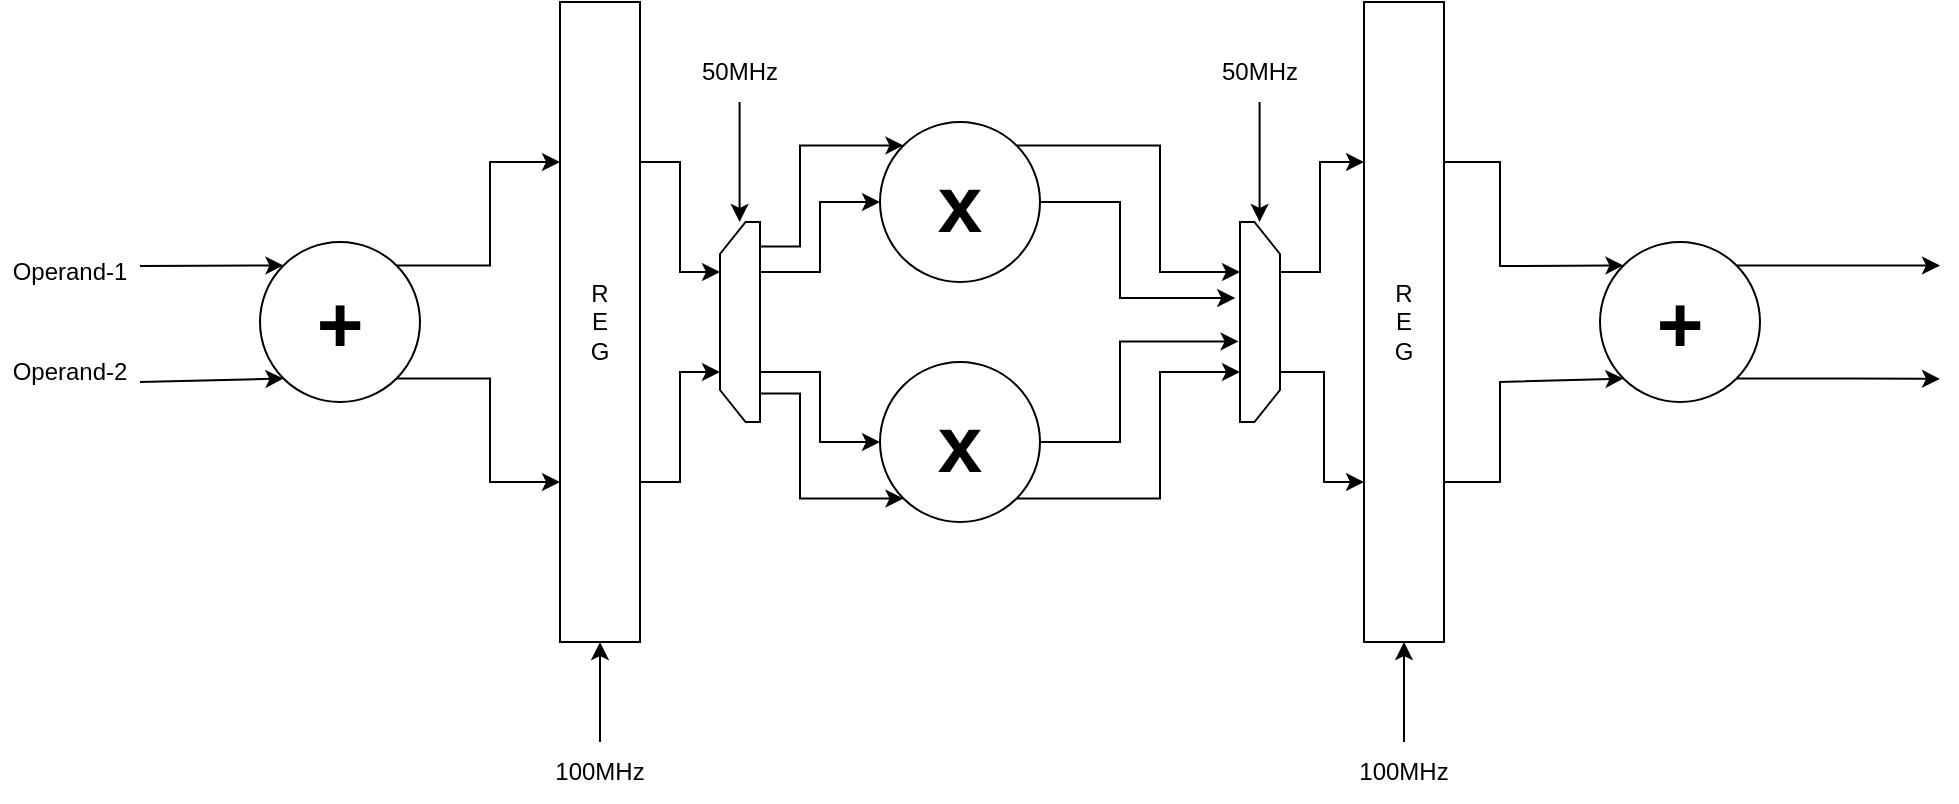 <mxfile version="22.1.21" type="device">
  <diagram name="Page-1" id="ENiuN99lrxfhTGoukKS1">
    <mxGraphModel dx="1857" dy="1097" grid="1" gridSize="10" guides="1" tooltips="1" connect="1" arrows="1" fold="1" page="1" pageScale="1" pageWidth="1169" pageHeight="827" math="0" shadow="0">
      <root>
        <mxCell id="0" />
        <mxCell id="1" parent="0" />
        <mxCell id="Vs_6g0ybTupfa9HGpnni-2" style="edgeStyle=orthogonalEdgeStyle;rounded=0;orthogonalLoop=1;jettySize=auto;html=1;exitX=1;exitY=0.25;exitDx=0;exitDy=0;entryX=0.75;entryY=0;entryDx=0;entryDy=0;" edge="1" parent="1" source="byj2R7371oZGW_TDF4cE-1" target="Vs_6g0ybTupfa9HGpnni-1">
          <mxGeometry relative="1" as="geometry" />
        </mxCell>
        <mxCell id="Vs_6g0ybTupfa9HGpnni-3" style="edgeStyle=orthogonalEdgeStyle;rounded=0;orthogonalLoop=1;jettySize=auto;html=1;exitX=1;exitY=0.75;exitDx=0;exitDy=0;entryX=0.25;entryY=0;entryDx=0;entryDy=0;" edge="1" parent="1" source="byj2R7371oZGW_TDF4cE-1" target="Vs_6g0ybTupfa9HGpnni-1">
          <mxGeometry relative="1" as="geometry" />
        </mxCell>
        <mxCell id="byj2R7371oZGW_TDF4cE-1" value="R&lt;br&gt;E&lt;br&gt;G" style="rounded=0;whiteSpace=wrap;html=1;" parent="1" vertex="1">
          <mxGeometry x="380" y="190" width="40" height="320" as="geometry" />
        </mxCell>
        <mxCell id="byj2R7371oZGW_TDF4cE-3" style="edgeStyle=orthogonalEdgeStyle;rounded=0;orthogonalLoop=1;jettySize=auto;html=1;exitX=1;exitY=0;exitDx=0;exitDy=0;entryX=0;entryY=0.25;entryDx=0;entryDy=0;" parent="1" source="byj2R7371oZGW_TDF4cE-9" target="byj2R7371oZGW_TDF4cE-1" edge="1">
          <mxGeometry relative="1" as="geometry">
            <mxPoint x="309.6" y="310" as="sourcePoint" />
          </mxGeometry>
        </mxCell>
        <mxCell id="byj2R7371oZGW_TDF4cE-4" style="edgeStyle=orthogonalEdgeStyle;rounded=0;orthogonalLoop=1;jettySize=auto;html=1;exitX=1;exitY=1;exitDx=0;exitDy=0;entryX=0;entryY=0.75;entryDx=0;entryDy=0;" parent="1" source="byj2R7371oZGW_TDF4cE-9" target="byj2R7371oZGW_TDF4cE-1" edge="1">
          <mxGeometry relative="1" as="geometry">
            <mxPoint x="323.2" y="382" as="sourcePoint" />
          </mxGeometry>
        </mxCell>
        <mxCell id="byj2R7371oZGW_TDF4cE-5" value="" style="endArrow=classic;html=1;rounded=0;entryX=0;entryY=0;entryDx=0;entryDy=0;" parent="1" target="byj2R7371oZGW_TDF4cE-9" edge="1">
          <mxGeometry width="50" height="50" relative="1" as="geometry">
            <mxPoint x="170" y="322" as="sourcePoint" />
            <mxPoint x="221.9" y="330" as="targetPoint" />
          </mxGeometry>
        </mxCell>
        <mxCell id="byj2R7371oZGW_TDF4cE-6" value="" style="endArrow=classic;html=1;rounded=0;entryX=0;entryY=1;entryDx=0;entryDy=0;" parent="1" target="byj2R7371oZGW_TDF4cE-9" edge="1">
          <mxGeometry width="50" height="50" relative="1" as="geometry">
            <mxPoint x="170" y="380" as="sourcePoint" />
            <mxPoint x="242.1" y="395.0" as="targetPoint" />
          </mxGeometry>
        </mxCell>
        <mxCell id="byj2R7371oZGW_TDF4cE-7" value="Operand-1" style="text;html=1;strokeColor=none;fillColor=none;align=center;verticalAlign=middle;whiteSpace=wrap;rounded=0;" parent="1" vertex="1">
          <mxGeometry x="100" y="310" width="70" height="30" as="geometry" />
        </mxCell>
        <mxCell id="byj2R7371oZGW_TDF4cE-8" value="Operand-2" style="text;html=1;strokeColor=none;fillColor=none;align=center;verticalAlign=middle;whiteSpace=wrap;rounded=0;" parent="1" vertex="1">
          <mxGeometry x="100" y="360" width="70" height="30" as="geometry" />
        </mxCell>
        <mxCell id="byj2R7371oZGW_TDF4cE-9" value="&lt;font size=&quot;1&quot; style=&quot;&quot;&gt;&lt;b style=&quot;font-size: 40px;&quot;&gt;+&lt;/b&gt;&lt;/font&gt;" style="ellipse;whiteSpace=wrap;html=1;" parent="1" vertex="1">
          <mxGeometry x="230" y="310" width="80" height="80" as="geometry" />
        </mxCell>
        <mxCell id="byj2R7371oZGW_TDF4cE-10" value="" style="endArrow=classic;html=1;rounded=0;entryX=0.5;entryY=1;entryDx=0;entryDy=0;" parent="1" target="byj2R7371oZGW_TDF4cE-1" edge="1">
          <mxGeometry width="50" height="50" relative="1" as="geometry">
            <mxPoint x="400" y="560" as="sourcePoint" />
            <mxPoint x="400" y="520" as="targetPoint" />
          </mxGeometry>
        </mxCell>
        <mxCell id="Vs_6g0ybTupfa9HGpnni-9" style="edgeStyle=orthogonalEdgeStyle;rounded=0;orthogonalLoop=1;jettySize=auto;html=1;exitX=1;exitY=0;exitDx=0;exitDy=0;entryX=0.25;entryY=1;entryDx=0;entryDy=0;" edge="1" parent="1" source="byj2R7371oZGW_TDF4cE-13" target="byj2R7371oZGW_TDF4cE-47">
          <mxGeometry relative="1" as="geometry">
            <Array as="points">
              <mxPoint x="680" y="262" />
              <mxPoint x="680" y="325" />
            </Array>
          </mxGeometry>
        </mxCell>
        <mxCell id="byj2R7371oZGW_TDF4cE-13" value="&lt;font size=&quot;1&quot; style=&quot;&quot;&gt;&lt;b style=&quot;font-size: 40px;&quot;&gt;x&lt;/b&gt;&lt;/font&gt;" style="ellipse;whiteSpace=wrap;html=1;" parent="1" vertex="1">
          <mxGeometry x="540" y="250" width="80" height="80" as="geometry" />
        </mxCell>
        <mxCell id="byj2R7371oZGW_TDF4cE-14" value="R&lt;br&gt;E&lt;br&gt;G" style="rounded=0;whiteSpace=wrap;html=1;" parent="1" vertex="1">
          <mxGeometry x="782" y="190" width="40" height="320" as="geometry" />
        </mxCell>
        <mxCell id="byj2R7371oZGW_TDF4cE-17" value="100MHz" style="text;html=1;strokeColor=none;fillColor=none;align=center;verticalAlign=middle;whiteSpace=wrap;rounded=0;" parent="1" vertex="1">
          <mxGeometry x="370" y="560" width="60" height="30" as="geometry" />
        </mxCell>
        <mxCell id="byj2R7371oZGW_TDF4cE-20" value="" style="endArrow=classic;html=1;rounded=0;entryX=0.5;entryY=1;entryDx=0;entryDy=0;" parent="1" edge="1">
          <mxGeometry width="50" height="50" relative="1" as="geometry">
            <mxPoint x="802" y="560" as="sourcePoint" />
            <mxPoint x="802" y="510" as="targetPoint" />
          </mxGeometry>
        </mxCell>
        <mxCell id="byj2R7371oZGW_TDF4cE-21" value="100MHz" style="text;html=1;strokeColor=none;fillColor=none;align=center;verticalAlign=middle;whiteSpace=wrap;rounded=0;" parent="1" vertex="1">
          <mxGeometry x="772" y="560" width="60" height="30" as="geometry" />
        </mxCell>
        <mxCell id="Vs_6g0ybTupfa9HGpnni-11" style="edgeStyle=orthogonalEdgeStyle;rounded=0;orthogonalLoop=1;jettySize=auto;html=1;exitX=1;exitY=0.5;exitDx=0;exitDy=0;entryX=0.597;entryY=1.036;entryDx=0;entryDy=0;entryPerimeter=0;" edge="1" parent="1" source="byj2R7371oZGW_TDF4cE-23" target="byj2R7371oZGW_TDF4cE-47">
          <mxGeometry relative="1" as="geometry">
            <mxPoint x="710" y="360" as="targetPoint" />
            <Array as="points">
              <mxPoint x="660" y="410" />
              <mxPoint x="660" y="360" />
            </Array>
          </mxGeometry>
        </mxCell>
        <mxCell id="Vs_6g0ybTupfa9HGpnni-12" style="edgeStyle=orthogonalEdgeStyle;rounded=0;orthogonalLoop=1;jettySize=auto;html=1;exitX=1;exitY=1;exitDx=0;exitDy=0;entryX=0.75;entryY=1;entryDx=0;entryDy=0;" edge="1" parent="1" source="byj2R7371oZGW_TDF4cE-23" target="byj2R7371oZGW_TDF4cE-47">
          <mxGeometry relative="1" as="geometry">
            <Array as="points">
              <mxPoint x="680" y="438" />
              <mxPoint x="680" y="375" />
            </Array>
          </mxGeometry>
        </mxCell>
        <mxCell id="byj2R7371oZGW_TDF4cE-23" value="&lt;font size=&quot;1&quot; style=&quot;&quot;&gt;&lt;b style=&quot;font-size: 40px;&quot;&gt;x&lt;/b&gt;&lt;/font&gt;" style="ellipse;whiteSpace=wrap;html=1;" parent="1" vertex="1">
          <mxGeometry x="540" y="370" width="80" height="80" as="geometry" />
        </mxCell>
        <mxCell id="byj2R7371oZGW_TDF4cE-35" style="edgeStyle=orthogonalEdgeStyle;rounded=0;orthogonalLoop=1;jettySize=auto;html=1;exitX=0.25;exitY=0;exitDx=0;exitDy=0;entryX=0;entryY=0.25;entryDx=0;entryDy=0;" parent="1" source="byj2R7371oZGW_TDF4cE-47" target="byj2R7371oZGW_TDF4cE-14" edge="1">
          <mxGeometry relative="1" as="geometry">
            <mxPoint x="746.4" y="312.5" as="sourcePoint" />
            <Array as="points">
              <mxPoint x="760" y="325" />
              <mxPoint x="760" y="270" />
            </Array>
          </mxGeometry>
        </mxCell>
        <mxCell id="byj2R7371oZGW_TDF4cE-36" style="edgeStyle=orthogonalEdgeStyle;rounded=0;orthogonalLoop=1;jettySize=auto;html=1;exitX=0.75;exitY=0;exitDx=0;exitDy=0;entryX=0;entryY=0.75;entryDx=0;entryDy=0;" parent="1" source="byj2R7371oZGW_TDF4cE-47" target="byj2R7371oZGW_TDF4cE-14" edge="1">
          <mxGeometry relative="1" as="geometry">
            <mxPoint x="748.8" y="353" as="sourcePoint" />
            <Array as="points">
              <mxPoint x="762" y="375" />
              <mxPoint x="762" y="430" />
            </Array>
          </mxGeometry>
        </mxCell>
        <mxCell id="byj2R7371oZGW_TDF4cE-37" value="" style="endArrow=classic;html=1;rounded=0;entryX=0;entryY=0;entryDx=0;entryDy=0;exitX=1;exitY=0.25;exitDx=0;exitDy=0;" parent="1" source="byj2R7371oZGW_TDF4cE-14" target="byj2R7371oZGW_TDF4cE-39" edge="1">
          <mxGeometry width="50" height="50" relative="1" as="geometry">
            <mxPoint x="840" y="322" as="sourcePoint" />
            <mxPoint x="891.9" y="330" as="targetPoint" />
            <Array as="points">
              <mxPoint x="850" y="270" />
              <mxPoint x="850" y="322" />
            </Array>
          </mxGeometry>
        </mxCell>
        <mxCell id="byj2R7371oZGW_TDF4cE-38" value="" style="endArrow=classic;html=1;rounded=0;entryX=0;entryY=1;entryDx=0;entryDy=0;exitX=1;exitY=0.75;exitDx=0;exitDy=0;" parent="1" source="byj2R7371oZGW_TDF4cE-14" target="byj2R7371oZGW_TDF4cE-39" edge="1">
          <mxGeometry width="50" height="50" relative="1" as="geometry">
            <mxPoint x="840" y="380" as="sourcePoint" />
            <mxPoint x="912.1" y="395.0" as="targetPoint" />
            <Array as="points">
              <mxPoint x="850" y="430" />
              <mxPoint x="850" y="380" />
            </Array>
          </mxGeometry>
        </mxCell>
        <mxCell id="byj2R7371oZGW_TDF4cE-40" style="edgeStyle=orthogonalEdgeStyle;rounded=0;orthogonalLoop=1;jettySize=auto;html=1;exitX=1;exitY=0;exitDx=0;exitDy=0;" parent="1" source="byj2R7371oZGW_TDF4cE-39" edge="1">
          <mxGeometry relative="1" as="geometry">
            <mxPoint x="1070" y="321.778" as="targetPoint" />
          </mxGeometry>
        </mxCell>
        <mxCell id="byj2R7371oZGW_TDF4cE-41" style="edgeStyle=orthogonalEdgeStyle;rounded=0;orthogonalLoop=1;jettySize=auto;html=1;exitX=1;exitY=1;exitDx=0;exitDy=0;" parent="1" source="byj2R7371oZGW_TDF4cE-39" edge="1">
          <mxGeometry relative="1" as="geometry">
            <mxPoint x="1070" y="378.444" as="targetPoint" />
          </mxGeometry>
        </mxCell>
        <mxCell id="byj2R7371oZGW_TDF4cE-39" value="&lt;font size=&quot;1&quot; style=&quot;&quot;&gt;&lt;b style=&quot;font-size: 40px;&quot;&gt;+&lt;/b&gt;&lt;/font&gt;" style="ellipse;whiteSpace=wrap;html=1;" parent="1" vertex="1">
          <mxGeometry x="900" y="310" width="80" height="80" as="geometry" />
        </mxCell>
        <mxCell id="byj2R7371oZGW_TDF4cE-44" value="" style="endArrow=classic;html=1;rounded=0;" parent="1" edge="1">
          <mxGeometry width="50" height="50" relative="1" as="geometry">
            <mxPoint x="729.8" y="240" as="sourcePoint" />
            <mxPoint x="729.8" y="300" as="targetPoint" />
          </mxGeometry>
        </mxCell>
        <mxCell id="byj2R7371oZGW_TDF4cE-45" value="50MHz" style="text;html=1;strokeColor=none;fillColor=none;align=center;verticalAlign=middle;whiteSpace=wrap;rounded=0;" parent="1" vertex="1">
          <mxGeometry x="700" y="210" width="60" height="30" as="geometry" />
        </mxCell>
        <mxCell id="byj2R7371oZGW_TDF4cE-47" value="" style="shape=loopLimit;whiteSpace=wrap;html=1;size=16;direction=south;" parent="1" vertex="1">
          <mxGeometry x="720" y="300" width="20" height="100" as="geometry" />
        </mxCell>
        <mxCell id="Vs_6g0ybTupfa9HGpnni-4" style="edgeStyle=orthogonalEdgeStyle;rounded=0;orthogonalLoop=1;jettySize=auto;html=1;exitX=0.878;exitY=0.98;exitDx=0;exitDy=0;entryX=0;entryY=0;entryDx=0;entryDy=0;exitPerimeter=0;" edge="1" parent="1" source="Vs_6g0ybTupfa9HGpnni-1" target="byj2R7371oZGW_TDF4cE-13">
          <mxGeometry relative="1" as="geometry">
            <Array as="points">
              <mxPoint x="500" y="312" />
              <mxPoint x="500" y="262" />
            </Array>
          </mxGeometry>
        </mxCell>
        <mxCell id="Vs_6g0ybTupfa9HGpnni-5" style="edgeStyle=orthogonalEdgeStyle;rounded=0;orthogonalLoop=1;jettySize=auto;html=1;exitX=0.75;exitY=1;exitDx=0;exitDy=0;entryX=0;entryY=0.5;entryDx=0;entryDy=0;" edge="1" parent="1" source="Vs_6g0ybTupfa9HGpnni-1" target="byj2R7371oZGW_TDF4cE-13">
          <mxGeometry relative="1" as="geometry">
            <Array as="points">
              <mxPoint x="510" y="325" />
              <mxPoint x="510" y="290" />
            </Array>
          </mxGeometry>
        </mxCell>
        <mxCell id="Vs_6g0ybTupfa9HGpnni-6" style="edgeStyle=orthogonalEdgeStyle;rounded=0;orthogonalLoop=1;jettySize=auto;html=1;exitX=0.142;exitY=1;exitDx=0;exitDy=0;entryX=0;entryY=1;entryDx=0;entryDy=0;exitPerimeter=0;" edge="1" parent="1" source="Vs_6g0ybTupfa9HGpnni-1" target="byj2R7371oZGW_TDF4cE-23">
          <mxGeometry relative="1" as="geometry">
            <Array as="points">
              <mxPoint x="500" y="386" />
              <mxPoint x="500" y="438" />
            </Array>
          </mxGeometry>
        </mxCell>
        <mxCell id="Vs_6g0ybTupfa9HGpnni-8" style="edgeStyle=orthogonalEdgeStyle;rounded=0;orthogonalLoop=1;jettySize=auto;html=1;exitX=0.25;exitY=1;exitDx=0;exitDy=0;entryX=0;entryY=0.5;entryDx=0;entryDy=0;" edge="1" parent="1" source="Vs_6g0ybTupfa9HGpnni-1" target="byj2R7371oZGW_TDF4cE-23">
          <mxGeometry relative="1" as="geometry">
            <Array as="points">
              <mxPoint x="510" y="375" />
              <mxPoint x="510" y="410" />
            </Array>
          </mxGeometry>
        </mxCell>
        <mxCell id="Vs_6g0ybTupfa9HGpnni-1" value="" style="shape=loopLimit;whiteSpace=wrap;html=1;size=16;direction=north;" vertex="1" parent="1">
          <mxGeometry x="460" y="300" width="20" height="100" as="geometry" />
        </mxCell>
        <mxCell id="Vs_6g0ybTupfa9HGpnni-10" style="edgeStyle=orthogonalEdgeStyle;rounded=0;orthogonalLoop=1;jettySize=auto;html=1;entryX=0.38;entryY=1.119;entryDx=0;entryDy=0;entryPerimeter=0;" edge="1" parent="1" source="byj2R7371oZGW_TDF4cE-13" target="byj2R7371oZGW_TDF4cE-47">
          <mxGeometry relative="1" as="geometry">
            <Array as="points">
              <mxPoint x="660" y="290" />
              <mxPoint x="660" y="338" />
            </Array>
          </mxGeometry>
        </mxCell>
        <mxCell id="Vs_6g0ybTupfa9HGpnni-13" value="" style="endArrow=classic;html=1;rounded=0;" edge="1" parent="1">
          <mxGeometry width="50" height="50" relative="1" as="geometry">
            <mxPoint x="469.8" y="240" as="sourcePoint" />
            <mxPoint x="469.8" y="300" as="targetPoint" />
          </mxGeometry>
        </mxCell>
        <mxCell id="Vs_6g0ybTupfa9HGpnni-14" value="50MHz" style="text;html=1;strokeColor=none;fillColor=none;align=center;verticalAlign=middle;whiteSpace=wrap;rounded=0;" vertex="1" parent="1">
          <mxGeometry x="440" y="210" width="60" height="30" as="geometry" />
        </mxCell>
      </root>
    </mxGraphModel>
  </diagram>
</mxfile>

